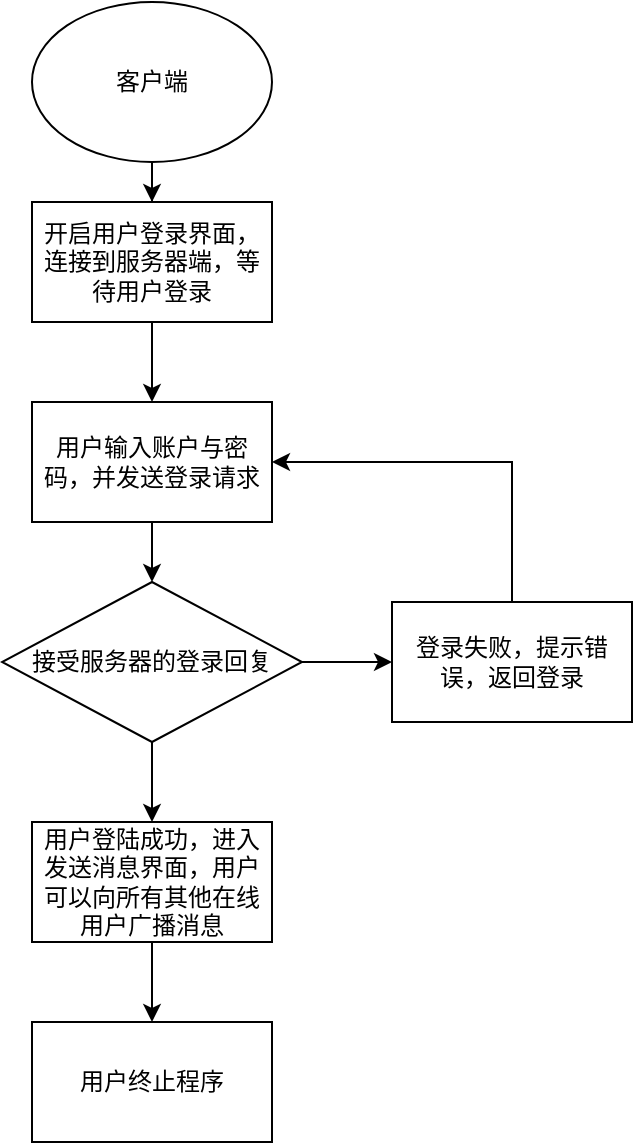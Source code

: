 <mxfile version="20.4.0" type="device"><diagram id="EQXxEr2PxguK7oBWII01" name="第 1 页"><mxGraphModel dx="1294" dy="646" grid="1" gridSize="10" guides="1" tooltips="1" connect="1" arrows="1" fold="1" page="1" pageScale="1" pageWidth="827" pageHeight="1169" math="0" shadow="0"><root><mxCell id="0"/><mxCell id="1" parent="0"/><mxCell id="i_Df0MB2AptH1TjDQITc-48" value="" style="edgeStyle=orthogonalEdgeStyle;rounded=0;orthogonalLoop=1;jettySize=auto;html=1;fontSize=12;" edge="1" parent="1" source="i_Df0MB2AptH1TjDQITc-46" target="i_Df0MB2AptH1TjDQITc-47"><mxGeometry relative="1" as="geometry"/></mxCell><mxCell id="i_Df0MB2AptH1TjDQITc-46" value="客户端" style="ellipse;whiteSpace=wrap;html=1;labelBorderColor=none;fontSize=12;fillColor=default;" vertex="1" parent="1"><mxGeometry x="320" y="30" width="120" height="80" as="geometry"/></mxCell><mxCell id="i_Df0MB2AptH1TjDQITc-50" value="" style="edgeStyle=orthogonalEdgeStyle;rounded=0;orthogonalLoop=1;jettySize=auto;html=1;fontSize=12;" edge="1" parent="1" source="i_Df0MB2AptH1TjDQITc-47" target="i_Df0MB2AptH1TjDQITc-49"><mxGeometry relative="1" as="geometry"/></mxCell><mxCell id="i_Df0MB2AptH1TjDQITc-47" value="开启用户登录界面，连接到服务器端，等待用户登录" style="whiteSpace=wrap;html=1;labelBorderColor=none;" vertex="1" parent="1"><mxGeometry x="320" y="130" width="120" height="60" as="geometry"/></mxCell><mxCell id="i_Df0MB2AptH1TjDQITc-52" value="" style="edgeStyle=orthogonalEdgeStyle;rounded=0;orthogonalLoop=1;jettySize=auto;html=1;fontSize=12;" edge="1" parent="1" source="i_Df0MB2AptH1TjDQITc-49" target="i_Df0MB2AptH1TjDQITc-51"><mxGeometry relative="1" as="geometry"/></mxCell><mxCell id="i_Df0MB2AptH1TjDQITc-49" value="用户输入账户与密码，并发送登录请求" style="whiteSpace=wrap;html=1;labelBorderColor=none;" vertex="1" parent="1"><mxGeometry x="320" y="230" width="120" height="60" as="geometry"/></mxCell><mxCell id="i_Df0MB2AptH1TjDQITc-54" value="" style="edgeStyle=orthogonalEdgeStyle;rounded=0;orthogonalLoop=1;jettySize=auto;html=1;fontSize=12;" edge="1" parent="1" source="i_Df0MB2AptH1TjDQITc-51" target="i_Df0MB2AptH1TjDQITc-53"><mxGeometry relative="1" as="geometry"/></mxCell><mxCell id="i_Df0MB2AptH1TjDQITc-57" value="" style="edgeStyle=orthogonalEdgeStyle;rounded=0;orthogonalLoop=1;jettySize=auto;html=1;fontSize=12;" edge="1" parent="1" source="i_Df0MB2AptH1TjDQITc-51" target="i_Df0MB2AptH1TjDQITc-56"><mxGeometry relative="1" as="geometry"/></mxCell><mxCell id="i_Df0MB2AptH1TjDQITc-51" value="接受服务器的登录回复" style="rhombus;whiteSpace=wrap;html=1;labelBorderColor=none;" vertex="1" parent="1"><mxGeometry x="305" y="320" width="150" height="80" as="geometry"/></mxCell><mxCell id="i_Df0MB2AptH1TjDQITc-53" value="登录失败，提示错误，返回登录" style="whiteSpace=wrap;html=1;labelBorderColor=none;" vertex="1" parent="1"><mxGeometry x="500" y="330" width="120" height="60" as="geometry"/></mxCell><mxCell id="i_Df0MB2AptH1TjDQITc-55" value="" style="endArrow=classic;html=1;rounded=0;fontSize=12;exitX=0.5;exitY=0;exitDx=0;exitDy=0;entryX=1;entryY=0.5;entryDx=0;entryDy=0;" edge="1" parent="1" source="i_Df0MB2AptH1TjDQITc-53" target="i_Df0MB2AptH1TjDQITc-49"><mxGeometry width="50" height="50" relative="1" as="geometry"><mxPoint x="500" y="300" as="sourcePoint"/><mxPoint x="550" y="250" as="targetPoint"/><Array as="points"><mxPoint x="560" y="260"/></Array></mxGeometry></mxCell><mxCell id="i_Df0MB2AptH1TjDQITc-59" value="" style="edgeStyle=orthogonalEdgeStyle;rounded=0;orthogonalLoop=1;jettySize=auto;html=1;fontSize=12;" edge="1" parent="1" source="i_Df0MB2AptH1TjDQITc-56" target="i_Df0MB2AptH1TjDQITc-58"><mxGeometry relative="1" as="geometry"/></mxCell><mxCell id="i_Df0MB2AptH1TjDQITc-56" value="用户登陆成功，进入发送消息界面，用户可以向所有其他在线用户广播消息" style="whiteSpace=wrap;html=1;labelBorderColor=none;" vertex="1" parent="1"><mxGeometry x="320" y="440" width="120" height="60" as="geometry"/></mxCell><mxCell id="i_Df0MB2AptH1TjDQITc-58" value="用户终止程序" style="whiteSpace=wrap;html=1;labelBorderColor=none;" vertex="1" parent="1"><mxGeometry x="320" y="540" width="120" height="60" as="geometry"/></mxCell></root></mxGraphModel></diagram></mxfile>